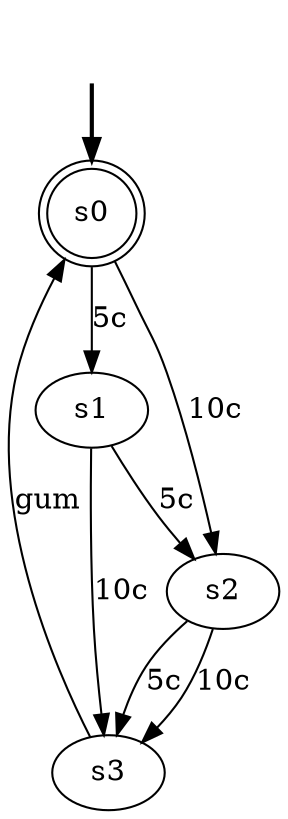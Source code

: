 digraph {
	fake [style=invisible]
	s3
	s0 [root=true shape=doublecircle]
	s1
	s2
	fake -> s0 [style=bold]
	s0 -> s1 [label="5c"]
	s0 -> s2 [label="10c"]
	s1 -> s2 [label="5c"]
	s1 -> s3 [label="10c"]
	s2 -> s3 [label="5c"]
	s2 -> s3 [label="10c"]
	s3 -> s0 [label=gum]
}
